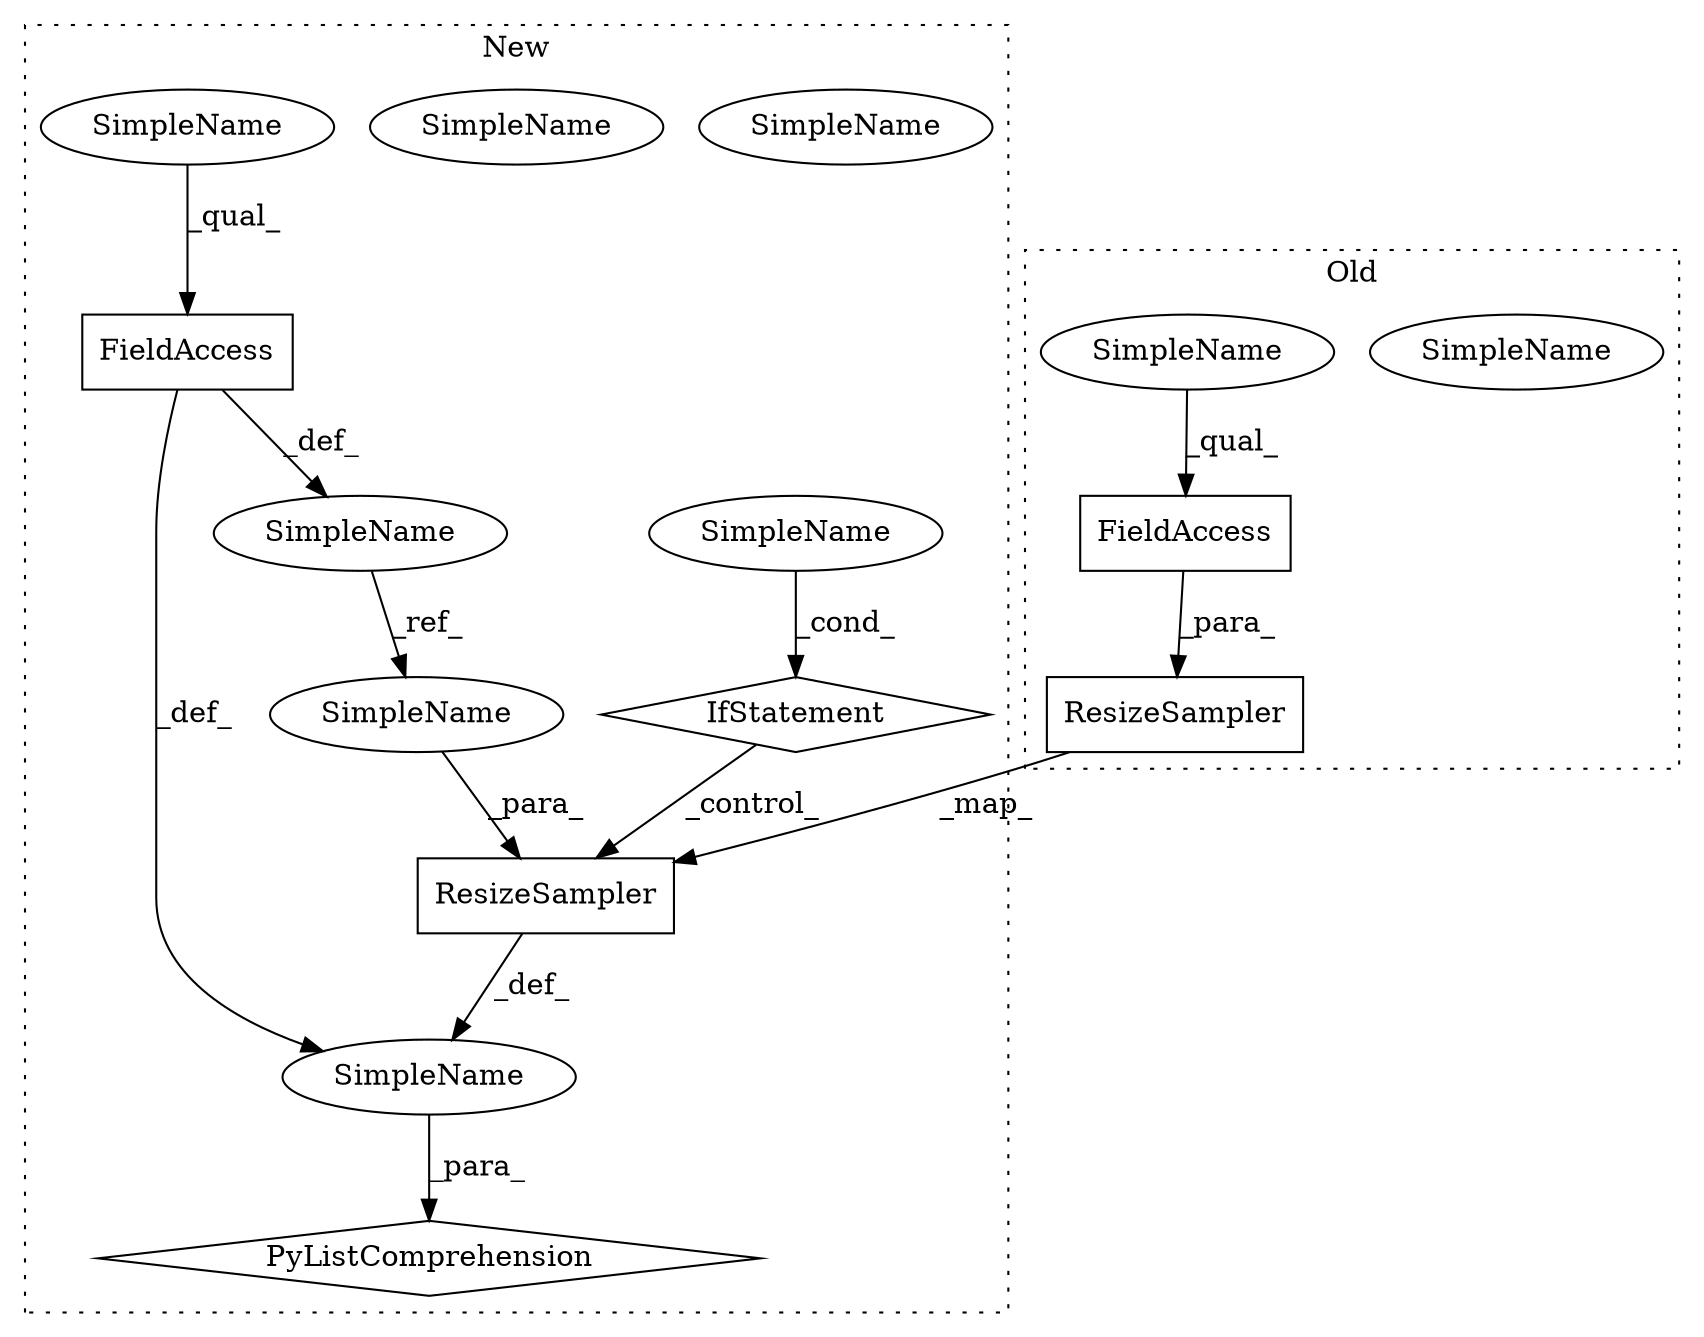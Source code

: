 digraph G {
subgraph cluster0 {
1 [label="ResizeSampler" a="32" s="4583,4685" l="14,1" shape="box"];
9 [label="FieldAccess" a="22" s="4597" l="11" shape="box"];
10 [label="SimpleName" a="42" s="4597" l="4" shape="ellipse"];
12 [label="SimpleName" a="42" s="4597" l="4" shape="ellipse"];
label = "Old";
style="dotted";
}
subgraph cluster1 {
2 [label="ResizeSampler" a="32" s="4930,5027" l="14,1" shape="box"];
3 [label="IfStatement" a="25" s="5125" l="33" shape="diamond"];
4 [label="SimpleName" a="42" s="5153" l="5" shape="ellipse"];
5 [label="SimpleName" a="42" s="" l="" shape="ellipse"];
6 [label="PyListComprehension" a="109" s="4930" l="236" shape="diamond"];
7 [label="FieldAccess" a="22" s="5137" l="12" shape="box"];
8 [label="SimpleName" a="42" s="5137" l="4" shape="ellipse"];
11 [label="SimpleName" a="42" s="5128" l="6" shape="ellipse"];
13 [label="SimpleName" a="42" s="5153" l="5" shape="ellipse"];
14 [label="SimpleName" a="42" s="5137" l="4" shape="ellipse"];
15 [label="SimpleName" a="42" s="4944" l="6" shape="ellipse"];
label = "New";
style="dotted";
}
1 -> 2 [label="_map_"];
2 -> 5 [label="_def_"];
3 -> 2 [label="_control_"];
5 -> 6 [label="_para_"];
7 -> 11 [label="_def_"];
7 -> 5 [label="_def_"];
9 -> 1 [label="_para_"];
11 -> 15 [label="_ref_"];
12 -> 9 [label="_qual_"];
13 -> 3 [label="_cond_"];
14 -> 7 [label="_qual_"];
15 -> 2 [label="_para_"];
}